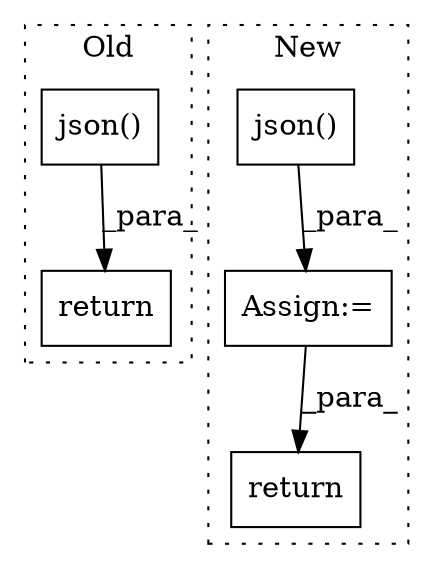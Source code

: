 digraph G {
subgraph cluster0 {
1 [label="return" a="93" s="656" l="7" shape="box"];
5 [label="json()" a="75" s="663" l="8" shape="box"];
label = "Old";
style="dotted";
}
subgraph cluster1 {
2 [label="json()" a="75" s="941" l="15" shape="box"];
3 [label="Assign:=" a="68" s="932" l="3" shape="box"];
4 [label="return" a="93" s="1161" l="7" shape="box"];
label = "New";
style="dotted";
}
2 -> 3 [label="_para_"];
3 -> 4 [label="_para_"];
5 -> 1 [label="_para_"];
}